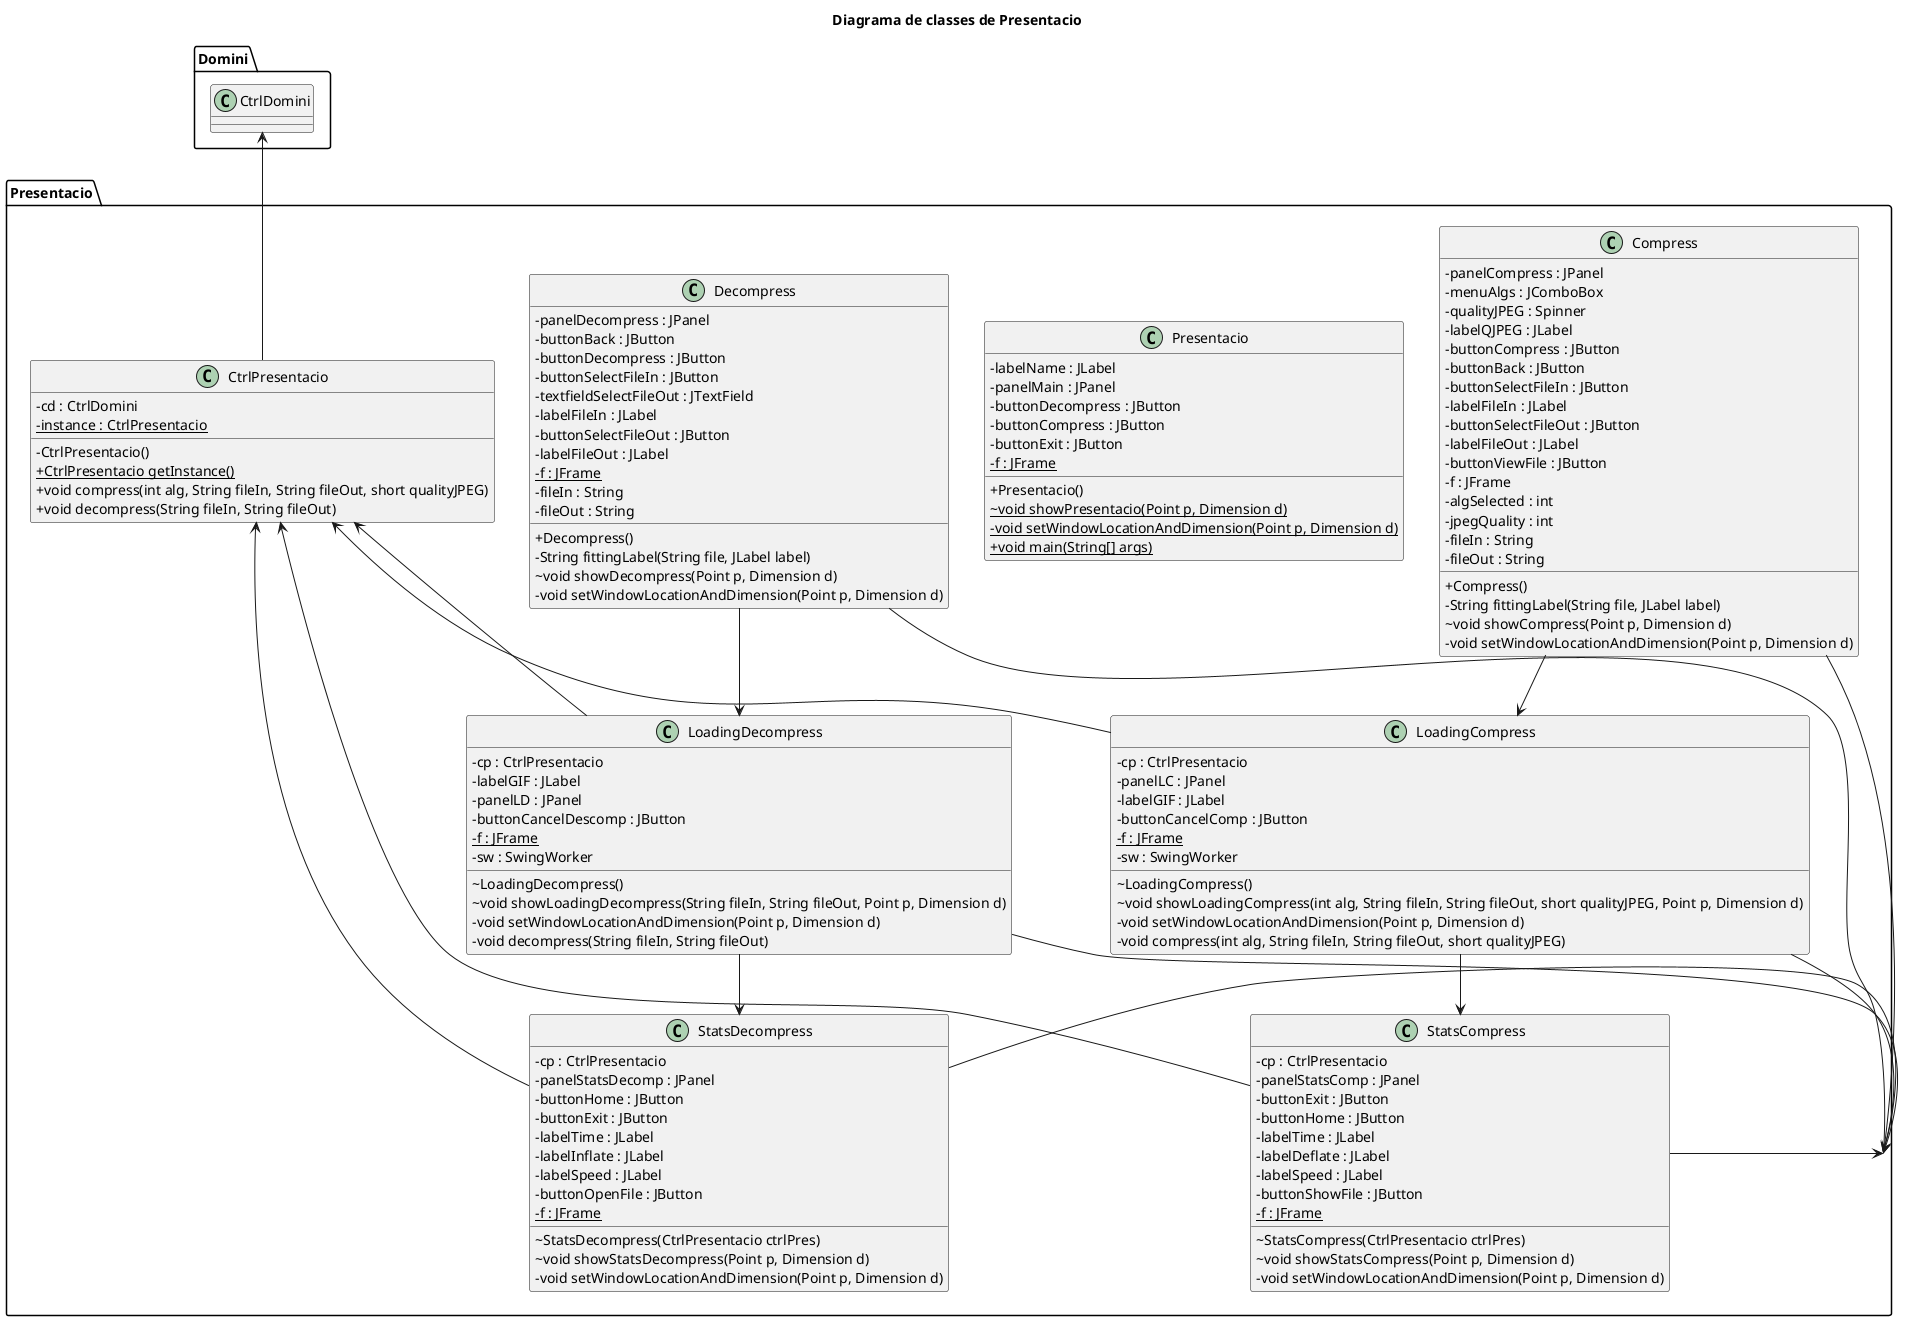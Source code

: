 @startuml

skinparam classAttributeIconSize 0

title Diagrama de classes de Presentacio

package Domini {
    class CtrlDomini
}

package Presentacio {
    class CtrlPresentacio {
        -cd : CtrlDomini
        {static}-instance : CtrlPresentacio
        -CtrlPresentacio()
        {static}+CtrlPresentacio getInstance()
        +void compress(int alg, String fileIn, String fileOut, short qualityJPEG)
        +void decompress(String fileIn, String fileOut)
    }
    class Presentacio {
        -labelName : JLabel
        -panelMain : JPanel
        -buttonDecompress : JButton
        -buttonCompress : JButton
        -buttonExit : JButton
        {static}-f : JFrame
        +Presentacio()
        {static}~void showPresentacio(Point p, Dimension d)
        {static}-void setWindowLocationAndDimension(Point p, Dimension d)
        {static}+void main(String[] args)
    }
    class Compress {
        -panelCompress : JPanel
        -menuAlgs : JComboBox
        -qualityJPEG : Spinner
        -labelQJPEG : JLabel
        -buttonCompress : JButton
        -buttonBack : JButton
        -buttonSelectFileIn : JButton
        -labelFileIn : JLabel
        -buttonSelectFileOut : JButton
        -labelFileOut : JLabel
        -buttonViewFile : JButton
        -f : JFrame
        -algSelected : int
        -jpegQuality : int
        -fileIn : String
        -fileOut : String
        +Compress()
        -String fittingLabel(String file, JLabel label)
        ~void showCompress(Point p, Dimension d)
        -void setWindowLocationAndDimension(Point p, Dimension d)
    }
    class Decompress {
        -panelDecompress : JPanel
        -buttonBack : JButton
        -buttonDecompress : JButton
        -buttonSelectFileIn : JButton
        -textfieldSelectFileOut : JTextField
        - labelFileIn : JLabel
        -buttonSelectFileOut : JButton
        -labelFileOut : JLabel
        {static}-f : JFrame
        -fileIn : String
        -fileOut : String
        +Decompress()
        -String fittingLabel(String file, JLabel label)
        ~void showDecompress(Point p, Dimension d)
        -void setWindowLocationAndDimension(Point p, Dimension d)
    }
    class LoadingCompress {
        -cp : CtrlPresentacio
        -panelLC : JPanel
        -labelGIF : JLabel
        -buttonCancelComp : JButton
        {static}-f : JFrame
        -sw : SwingWorker
        ~LoadingCompress()
        ~void showLoadingCompress(int alg, String fileIn, String fileOut, short qualityJPEG, Point p, Dimension d)
        -void setWindowLocationAndDimension(Point p, Dimension d)
        -void compress(int alg, String fileIn, String fileOut, short qualityJPEG)
    }
    class LoadingDecompress {
        -cp : CtrlPresentacio
        -labelGIF : JLabel
        -panelLD : JPanel
        -buttonCancelDescomp : JButton
        {static}-f : JFrame
        -sw : SwingWorker
        ~LoadingDecompress()
        ~void showLoadingDecompress(String fileIn, String fileOut, Point p, Dimension d)
        -void setWindowLocationAndDimension(Point p, Dimension d)
        -void decompress(String fileIn, String fileOut)
    }
    class StatsCompress {
        -cp : CtrlPresentacio
        -panelStatsComp : JPanel
        -buttonExit : JButton
        -buttonHome : JButton
        -labelTime : JLabel
        -labelDeflate : JLabel
        -labelSpeed : JLabel
        -buttonShowFile : JButton
        {static}-f : JFrame
        ~StatsCompress(CtrlPresentacio ctrlPres)
        ~void showStatsCompress(Point p, Dimension d)
        -void setWindowLocationAndDimension(Point p, Dimension d)
    }
    class StatsDecompress {
        -cp : CtrlPresentacio
        -panelStatsDecomp : JPanel
        -buttonHome : JButton
        -buttonExit : JButton
        -labelTime : JLabel
        -labelInflate : JLabel
        -labelSpeed : JLabel
        -buttonOpenFile : JButton
        {static}-f : JFrame
        ~StatsDecompress(CtrlPresentacio ctrlPres)
        ~void showStatsDecompress(Point p, Dimension d)
        -void setWindowLocationAndDimension(Point p, Dimension d)
    }
}

CtrlDomini <-- CtrlPresentacio
CtrlPresentacio <-- LoadingCompress
CtrlPresentacio <-- LoadingDecompress
CtrlPresentacio <-- StatsCompress
CtrlPresentacio <-- StatsDecompress

Presentacio -- Compress
Presentacio -- Decompress
Compress --> LoadingCompress
Decompress --> LoadingDecompress
LoadingCompress --> StatsCompress
LoadingCompress --> Presentacio
LoadingDecompress --> StatsDecompress
LoadingDecompress --> Presentacio
StatsCompress --> Presentacio
StatsDecompress --> Presentacio

@enduml
